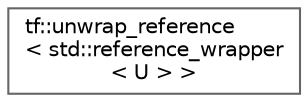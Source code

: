digraph "类继承关系图"
{
 // LATEX_PDF_SIZE
  bgcolor="transparent";
  edge [fontname=Helvetica,fontsize=10,labelfontname=Helvetica,labelfontsize=10];
  node [fontname=Helvetica,fontsize=10,shape=box,height=0.2,width=0.4];
  rankdir="LR";
  Node0 [id="Node000000",label="tf::unwrap_reference\l\< std::reference_wrapper\l\< U \> \>",height=0.2,width=0.4,color="grey40", fillcolor="white", style="filled",URL="$structtf_1_1unwrap__reference_3_01std_1_1reference__wrapper_3_01_u_01_4_01_4.html",tooltip=" "];
}
